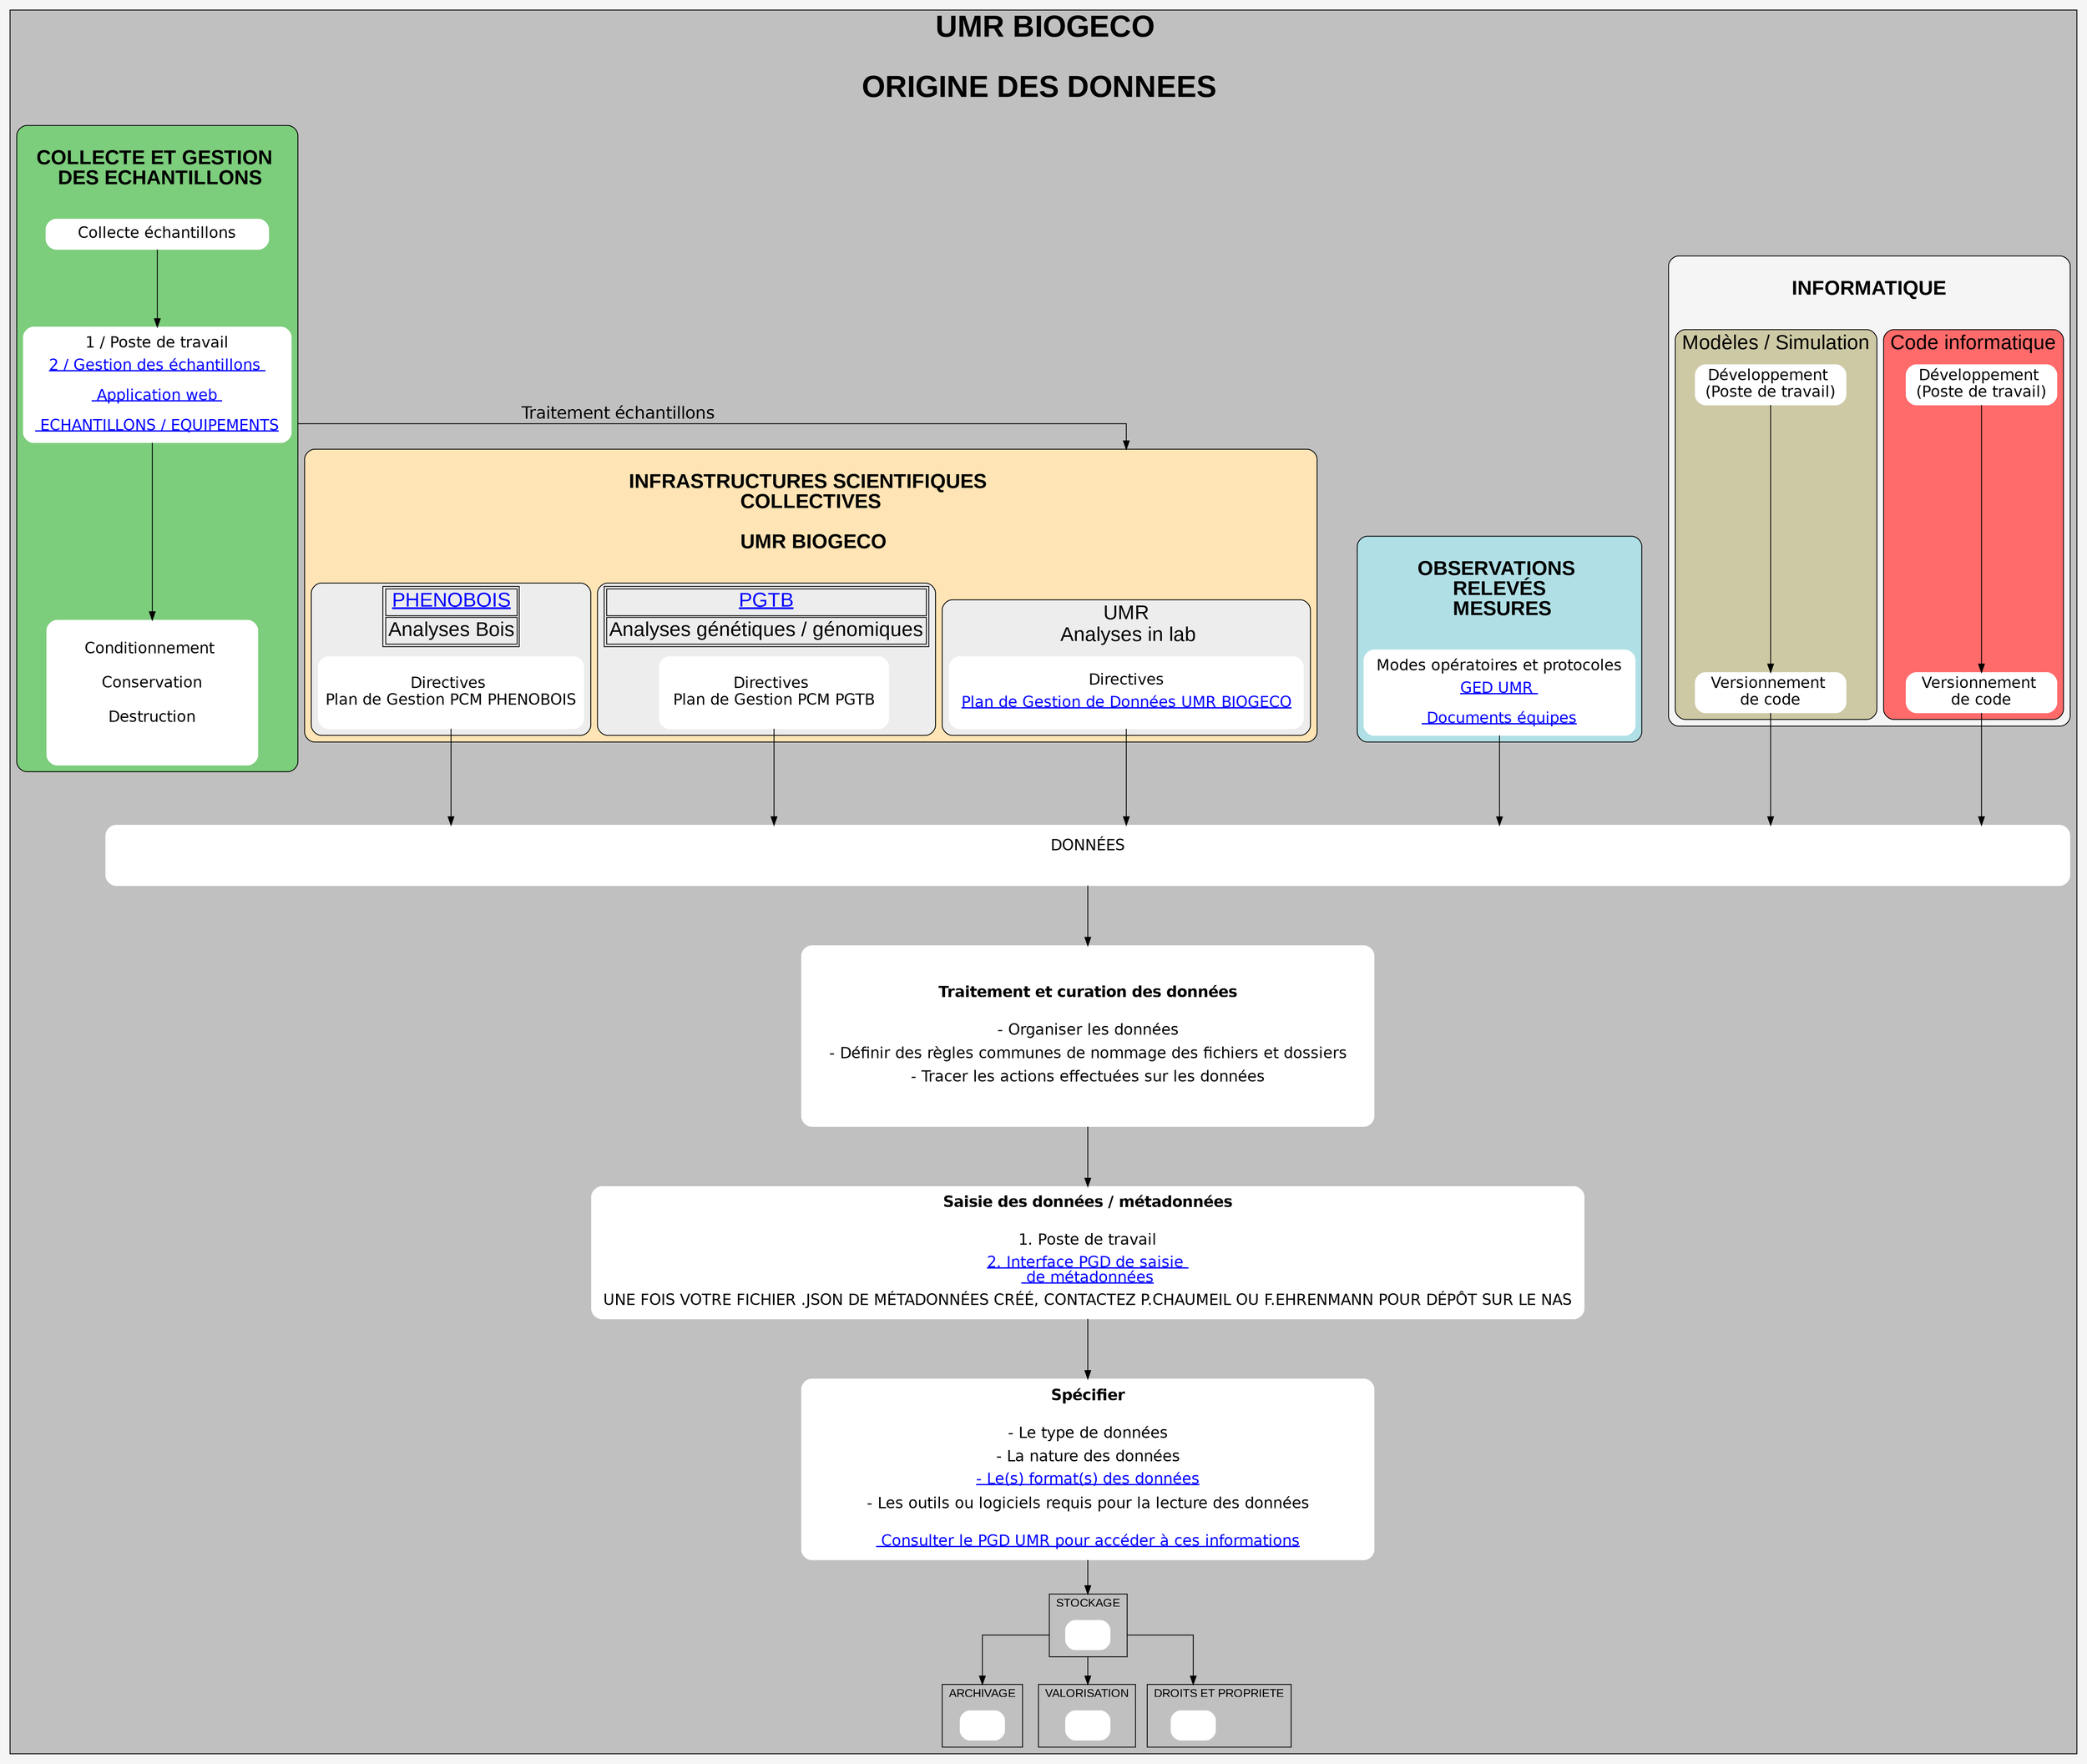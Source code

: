 digraph flux {
	compound=true;
	labeljust = m;
	fontname = "Arial";

	graph [
  		splines=ortho;
		rankdir = TB
		bgcolor= whitesmoke
		nodesep=1
		ranksep=1
	]
	node [
		fontname = Helvetica
		fontsize = "18"
		shape = box
		style = "rounded,filled"
		color = white
	]
	edge [
		fontname = Helvetica
		fontsize = "8"
	]

    subgraph cluster_0 {
		label = < <B><FONT POINT-SIZE="36">UMR BIOGECO<BR/><BR/>ORIGINE DES DONNEES </FONT></B><BR/> >;
		bgcolor= grey;

		subgraph cluster_isc {
			label = < <BR/><B>INFRASTRUCTURES SCIENTIFIQUES <BR/> COLLECTIVES <BR/><BR/> UMR BIOGECO</B><BR/> >;
			labeljust = m
			fontsize = "24"
			style = "rounded, filled"
			fillcolor = moccasin

			subgraph cluster_analyses_umr {
				label = "UMR\n Analyses in lab"
				style = "rounded, filled"
				fillcolor = gray93

			pgd_umr [
					//label = "Directives \nPlan de Gestion UMR BIOGECO"
					label=<
						<TABLE ALIGN="CENTER">
							<TR ALIGN="CENTER">
								<TD>Directives</TD>
							</TR>
							<TR>
								<TD ALIGN="CENTER" HREF="http://147.100.113.193/pgd-biogeco/docs/PGD_UMR_BIOGECO.pdf" TARGET="_BLANK"><U><font color="blue">Plan de Gestion de Données UMR BIOGECO</font></U></TD>
							</TR>
						</TABLE> >;
					width=4.4
					height=1.2
				]
			}

			subgraph cluster_analyses_genet {
				//label = "PGTB \n Analyses génétiques & génomiques"
				label=<
					<TABLE ALIGN="CENTER">
						<TR ALIGN="CENTER">
							<TD ALIGN="CENTER" HREF="https://pgtb.cgfb.u-bordeaux.fr/" TARGET="_BLANK"><U><font color="blue">PGTB</font></U></TD>
						</TR>
						<TR>
							<TD>Analyses génétiques / génomiques</TD>
						</TR>
					</TABLE> >;
				style = "rounded, filled"
				fillcolor = gray93

				pgd_ag [
					label = "Directives \nPlan de Gestion PCM PGTB"
					width=3.8
					height=1.2
				]
		}

		subgraph cluster_analyses_bois {
				label=<
					<TABLE ALIGN="CENTER">
						<TR ALIGN="CENTER">
							<TD ALIGN="CENTER" HREF="https://www6.inrae.fr/phenobois" TARGET="_BLANK"><U><font color="blue">PHENOBOIS</font></U></TD>
						</TR>
						<TR>
							<TD>Analyses Bois</TD>
						</TR>
					</TABLE> >;

				style = "rounded, filled"
				fillcolor = gray93

			pgd_gb [
					label = "Directives \nPlan de Gestion PCM PHENOBOIS"
					width=4.4
					height=1.2
				]
			}
		}

		// Informatique : code - Modele - Simulation
		subgraph cluster_info {
			label = < <BR/><B> INFORMATIQUE </B><BR/> >;
			labeljust = m
			fontsize = "24"
			style = "rounded, filled"
			fillcolor = whitesmoke

				subgraph cluster_code {
				label = "Code informatique"
				style = "rounded, filled"
				fillcolor = indianred1

				dev_info [
					label = "Développement \n(Poste de travail)"
					width=2.5
				]

				version_info [
					label = "Versionnement \nde code"
					width=2.5
				]

				dev_info -> version_info;
			}
			subgraph cluster_modele {
				label = "Modèles / Simulation"
				style = "rounded, filled"
				fillcolor = lemonchiffon3

				dev_modele [
					label = "Développement \n(Poste de travail)"
					width=2.5
				]

				version_modele [
					label = "Versionnement \nde code"
					width=2.5
				]

				dev_modele -> version_modele;
			}
		}

		subgraph cluster_observations {
			label = < <BR/><B>OBSERVATIONS <BR/> RELEVÉS <BR/> MESURES</B><BR/> >;
			labeljust = m
			fontsize = "24"
			style = "rounded, filled"
			fillcolor = powderblue

				modes_o  [
				label=<
					<TABLE ALIGN="CENTER">
					<TR ALIGN="CENTER">
						<TD>Modes opératoires et protocoles</TD>
					</TR>
					<TR>
						<TD ALIGN="CENTER" HREF="https://sites.inra.fr/site/GED-Biogeco/" TARGET="_BLANK"><U><font color="blue">GED UMR <BR/><BR/> Documents équipes</font></U></TD>
					</TR>
				</TABLE> >;
					width=4.5
					height=1.2
				]
		}

		subgraph cluster_echantillons {
			label = < <BR/><B>COLLECTE ET GESTION <BR/> DES ECHANTILLONS</B><BR/> >;
			labeljust = m
			fontsize = "24"
			style = "rounded, filled"
			fillcolor = palegreen3

			collecte_e [
				label = "Collecte échantillons"
				width=3.7
			]
			saisie_e [
			label=<
				<TABLE ALIGN="CENTER">
				<TR ALIGN="CENTER">
					<TD>1 / Poste de travail</TD>
				</TR>
				<TR>
					<TD ALIGN="CENTER" HREF="https://arachne.pierroton.inra.fr/biogeco/samples/" TARGET="_BLANK"><U><font color="blue">2 / Gestion des échantillons <BR/><BR/> Application web <BR/><BR/> ECHANTILLONS / EQUIPEMENTS</font></U></TD>
				</TR>
			</TABLE> >;

			width=4
			height=0.8
			]

			conditionnement_e [
				label = "Conditionnement \n\n Conservation \n\n Destruction \n\n"
				fixedsize=true
				width=3.5
				height=2.4

			]
			collecte_e -> saisie_e -> conditionnement_e [arrowsize=1];
		}

		subgraph saisie {
			traitement_col [
				label = "\DONNÉES\n\n"
				fixedsize=true
				width=32.6
				height=1
			]
			traitement_o [
				label = < <TABLE ALIGN="CENTER" VALIGN="MIDDLE">
	<TR>
		<TD ALIGN="CENTER"><B>Traitement et curation des données<BR/><BR/></B></TD>
	</TR>
	<TR>
		<TD ALIGN="CENTER">- Organiser les données</TD>
	</TR>
	<TR>
		<TD ALIGN="CENTER">- Définir des règles communes de nommage des fichiers et dossiers</TD>
	</TR>
	<TR>
		<TD ALIGN="CENTER">- Tracer les actions effectuées sur les données</TD>
	</TR>
</TABLE> >;
				fixedsize=true
				width=9.5
				height=3
			]

			saisie1_o  [
				label = < <TABLE ALIGN="CENTER" VALIGN="MIDDLE">
	<TR>
		<TD ALIGN="CENTER"><B>Saisie des données / métadonnées<BR/><BR/></B></TD>
	</TR>
	<TR>
		<TD ALIGN="CENTER">1. Poste de travail</TD>
	</TR>
	<TR>
		<TD ALIGN="CENTER" HREF="http://147.100.113.193/pgd-biogeco/" TARGET="_BLANK"><U><font color="blue">2. Interface PGD de saisie <BR/> de métadonnées</font></U></TD>
	</TR>
	<TR>
		<TD>UNE FOIS VOTRE FICHIER .JSON DE MÉTADONNÉES CRÉÉ, CONTACTEZ P.CHAUMEIL OU F.EHRENMANN POUR DÉPÔT SUR LE NAS</TD>
	</TR>
</TABLE> >;
				width=9.5
				height=2.2
			]
			saisie2_o  [
				label=<
    <TABLE>
	<TR>
		<TD><B>Spécifier<BR/><BR/></B></TD>
	</TR>
	<TR>
		<TD>- Le type de données</TD>
	</TR>
	<TR>
		<TD>- La nature des données</TD>
	</TR>
	<TR>
		<TD HREF="formats_logiciels_libres_proprietaires.pdf" TARGET="_BLANK"><U><font color="blue">- Le(s) format(s) des données</font></U></TD>
	</TR>
	<TR>
		<TD>- Les outils ou logiciels requis pour la lecture des données</TD>
	</TR>
	<TR>
		<TD HREF="PGD_UMR_BIOGECO.pdf" TARGET="_BLANK"><U><font color="blue"><BR/> Consulter le PGD UMR pour accéder à ces informations</font></U></TD>
	</TR>
</TABLE> >;
				width=9.5
				height=3
			]

			modes_o -> traitement_col;
			version_info -> traitement_col;
			version_modele -> traitement_col;
			pgd_gb -> traitement_col;
			pgd_umr -> traitement_col;
			pgd_ag -> traitement_col;
			traitement_col -> traitement_o;
			traitement_o -> saisie1_o -> saisie2_o;

			subgraph cluster_link_storage {
			label="STOCKAGE";
			link_storage [shape=none, label = "", image="img/storage.png", href="logigramme_stockage.html"];
			}
			subgraph cluster_link_archivage {
			label="ARCHIVAGE";
			link_archivage [shape=none, label = "", image="img/archivage.png", href="logigramme_archivage.html"];
			}
			subgraph cluster_link_valorisation {
			label="VALORISATION";
			link_valorisation [shape=none, label = "", image="img/valorisation.png", href="logigramme_valorisation.html"];
			}
			subgraph cluster_link_droits {
			label="DROITS ET PROPRIETE";
			link_droits [shape=none, label = "", image="img/droits.png", href="logigramme_droits.html"];
			}
		}
		saisie_e -> pgd_umr [ltail=cluster_echantillons,lhead=cluster_isc, xlabel="Traitement échantillons ", fontsize = "20"];
		saisie2_o -> link_storage[ltail=saisie,lhead=cluster_link_storage];
		link_storage -> link_archivage[ltail=cluster_link_storage,lhead=cluster_link_archivage];
		link_storage -> link_valorisation[ltail=cluster_link_storage,lhead=cluster_link_valorisation];
		link_storage -> link_droits[ltail=cluster_link_storage,lhead=cluster_link_droits];
	}
}
